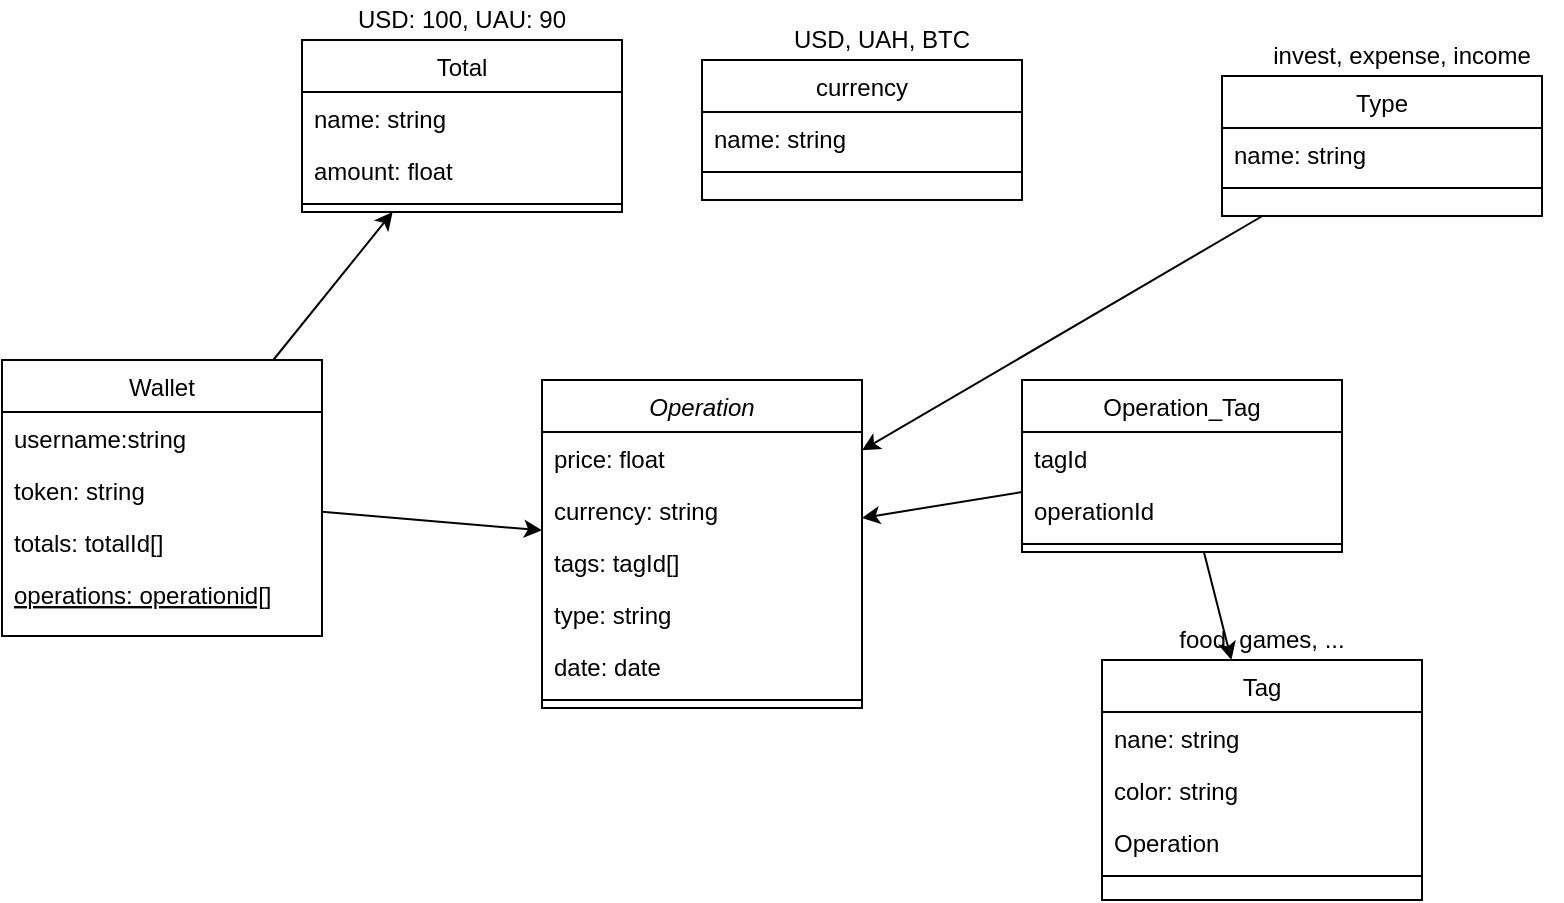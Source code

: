 <mxfile version="14.9.5" type="github"><diagram id="C5RBs43oDa-KdzZeNtuy" name="Page-1"><mxGraphModel dx="1865" dy="1786" grid="1" gridSize="10" guides="1" tooltips="1" connect="1" arrows="1" fold="1" page="1" pageScale="1" pageWidth="827" pageHeight="1169" math="0" shadow="0"><root><mxCell id="WIyWlLk6GJQsqaUBKTNV-0"/><mxCell id="WIyWlLk6GJQsqaUBKTNV-1" parent="WIyWlLk6GJQsqaUBKTNV-0"/><mxCell id="zkfFHV4jXpPFQw0GAbJ--0" value="Operation" style="swimlane;fontStyle=2;align=center;verticalAlign=top;childLayout=stackLayout;horizontal=1;startSize=26;horizontalStack=0;resizeParent=1;resizeLast=0;collapsible=1;marginBottom=0;rounded=0;shadow=0;strokeWidth=1;" parent="WIyWlLk6GJQsqaUBKTNV-1" vertex="1"><mxGeometry x="220" y="120" width="160" height="164" as="geometry"><mxRectangle x="230" y="140" width="160" height="26" as="alternateBounds"/></mxGeometry></mxCell><mxCell id="zkfFHV4jXpPFQw0GAbJ--1" value="price: float" style="text;align=left;verticalAlign=top;spacingLeft=4;spacingRight=4;overflow=hidden;rotatable=0;points=[[0,0.5],[1,0.5]];portConstraint=eastwest;" parent="zkfFHV4jXpPFQw0GAbJ--0" vertex="1"><mxGeometry y="26" width="160" height="26" as="geometry"/></mxCell><mxCell id="zkfFHV4jXpPFQw0GAbJ--2" value="currency: string" style="text;align=left;verticalAlign=top;spacingLeft=4;spacingRight=4;overflow=hidden;rotatable=0;points=[[0,0.5],[1,0.5]];portConstraint=eastwest;rounded=0;shadow=0;html=0;" parent="zkfFHV4jXpPFQw0GAbJ--0" vertex="1"><mxGeometry y="52" width="160" height="26" as="geometry"/></mxCell><mxCell id="zkfFHV4jXpPFQw0GAbJ--3" value="tags: tagId[]" style="text;align=left;verticalAlign=top;spacingLeft=4;spacingRight=4;overflow=hidden;rotatable=0;points=[[0,0.5],[1,0.5]];portConstraint=eastwest;rounded=0;shadow=0;html=0;" parent="zkfFHV4jXpPFQw0GAbJ--0" vertex="1"><mxGeometry y="78" width="160" height="26" as="geometry"/></mxCell><mxCell id="_Gm0UBs5jc9juFPMpygd-0" value="type: string" style="text;align=left;verticalAlign=top;spacingLeft=4;spacingRight=4;overflow=hidden;rotatable=0;points=[[0,0.5],[1,0.5]];portConstraint=eastwest;rounded=0;shadow=0;html=0;" vertex="1" parent="zkfFHV4jXpPFQw0GAbJ--0"><mxGeometry y="104" width="160" height="26" as="geometry"/></mxCell><mxCell id="_Gm0UBs5jc9juFPMpygd-19" value="date: date" style="text;align=left;verticalAlign=top;spacingLeft=4;spacingRight=4;overflow=hidden;rotatable=0;points=[[0,0.5],[1,0.5]];portConstraint=eastwest;rounded=0;shadow=0;html=0;" vertex="1" parent="zkfFHV4jXpPFQw0GAbJ--0"><mxGeometry y="130" width="160" height="26" as="geometry"/></mxCell><mxCell id="zkfFHV4jXpPFQw0GAbJ--4" value="" style="line;html=1;strokeWidth=1;align=left;verticalAlign=middle;spacingTop=-1;spacingLeft=3;spacingRight=3;rotatable=0;labelPosition=right;points=[];portConstraint=eastwest;" parent="zkfFHV4jXpPFQw0GAbJ--0" vertex="1"><mxGeometry y="156" width="160" height="8" as="geometry"/></mxCell><mxCell id="zkfFHV4jXpPFQw0GAbJ--17" value="Tag" style="swimlane;fontStyle=0;align=center;verticalAlign=top;childLayout=stackLayout;horizontal=1;startSize=26;horizontalStack=0;resizeParent=1;resizeLast=0;collapsible=1;marginBottom=0;rounded=0;shadow=0;strokeWidth=1;" parent="WIyWlLk6GJQsqaUBKTNV-1" vertex="1"><mxGeometry x="500" y="260" width="160" height="120" as="geometry"><mxRectangle x="550" y="140" width="160" height="26" as="alternateBounds"/></mxGeometry></mxCell><mxCell id="zkfFHV4jXpPFQw0GAbJ--18" value="nane: string" style="text;align=left;verticalAlign=top;spacingLeft=4;spacingRight=4;overflow=hidden;rotatable=0;points=[[0,0.5],[1,0.5]];portConstraint=eastwest;" parent="zkfFHV4jXpPFQw0GAbJ--17" vertex="1"><mxGeometry y="26" width="160" height="26" as="geometry"/></mxCell><mxCell id="zkfFHV4jXpPFQw0GAbJ--19" value="color: string" style="text;align=left;verticalAlign=top;spacingLeft=4;spacingRight=4;overflow=hidden;rotatable=0;points=[[0,0.5],[1,0.5]];portConstraint=eastwest;rounded=0;shadow=0;html=0;" parent="zkfFHV4jXpPFQw0GAbJ--17" vertex="1"><mxGeometry y="52" width="160" height="26" as="geometry"/></mxCell><mxCell id="zkfFHV4jXpPFQw0GAbJ--20" value="Operation" style="text;align=left;verticalAlign=top;spacingLeft=4;spacingRight=4;overflow=hidden;rotatable=0;points=[[0,0.5],[1,0.5]];portConstraint=eastwest;rounded=0;shadow=0;html=0;" parent="zkfFHV4jXpPFQw0GAbJ--17" vertex="1"><mxGeometry y="78" width="160" height="26" as="geometry"/></mxCell><mxCell id="zkfFHV4jXpPFQw0GAbJ--23" value="" style="line;html=1;strokeWidth=1;align=left;verticalAlign=middle;spacingTop=-1;spacingLeft=3;spacingRight=3;rotatable=0;labelPosition=right;points=[];portConstraint=eastwest;" parent="zkfFHV4jXpPFQw0GAbJ--17" vertex="1"><mxGeometry y="104" width="160" height="8" as="geometry"/></mxCell><mxCell id="_Gm0UBs5jc9juFPMpygd-1" value="Operation_Tag" style="swimlane;fontStyle=0;align=center;verticalAlign=top;childLayout=stackLayout;horizontal=1;startSize=26;horizontalStack=0;resizeParent=1;resizeLast=0;collapsible=1;marginBottom=0;rounded=0;shadow=0;strokeWidth=1;" vertex="1" parent="WIyWlLk6GJQsqaUBKTNV-1"><mxGeometry x="460" y="120" width="160" height="86" as="geometry"><mxRectangle x="340" y="380" width="170" height="26" as="alternateBounds"/></mxGeometry></mxCell><mxCell id="_Gm0UBs5jc9juFPMpygd-2" value="tagId" style="text;align=left;verticalAlign=top;spacingLeft=4;spacingRight=4;overflow=hidden;rotatable=0;points=[[0,0.5],[1,0.5]];portConstraint=eastwest;" vertex="1" parent="_Gm0UBs5jc9juFPMpygd-1"><mxGeometry y="26" width="160" height="26" as="geometry"/></mxCell><mxCell id="_Gm0UBs5jc9juFPMpygd-4" value="operationId" style="text;align=left;verticalAlign=top;spacingLeft=4;spacingRight=4;overflow=hidden;rotatable=0;points=[[0,0.5],[1,0.5]];portConstraint=eastwest;" vertex="1" parent="_Gm0UBs5jc9juFPMpygd-1"><mxGeometry y="52" width="160" height="26" as="geometry"/></mxCell><mxCell id="_Gm0UBs5jc9juFPMpygd-3" value="" style="line;html=1;strokeWidth=1;align=left;verticalAlign=middle;spacingTop=-1;spacingLeft=3;spacingRight=3;rotatable=0;labelPosition=right;points=[];portConstraint=eastwest;" vertex="1" parent="_Gm0UBs5jc9juFPMpygd-1"><mxGeometry y="78" width="160" height="8" as="geometry"/></mxCell><mxCell id="_Gm0UBs5jc9juFPMpygd-5" value="" style="endArrow=classic;html=1;" edge="1" parent="WIyWlLk6GJQsqaUBKTNV-1" source="_Gm0UBs5jc9juFPMpygd-15" target="zkfFHV4jXpPFQw0GAbJ--0"><mxGeometry width="50" height="50" relative="1" as="geometry"><mxPoint x="420" y="160" as="sourcePoint"/><mxPoint x="350" y="130" as="targetPoint"/></mxGeometry></mxCell><mxCell id="_Gm0UBs5jc9juFPMpygd-7" value="" style="endArrow=classic;html=1;" edge="1" parent="WIyWlLk6GJQsqaUBKTNV-1" source="_Gm0UBs5jc9juFPMpygd-1" target="zkfFHV4jXpPFQw0GAbJ--17"><mxGeometry width="50" height="50" relative="1" as="geometry"><mxPoint x="570" y="272" as="sourcePoint"/><mxPoint x="740" y="110" as="targetPoint"/></mxGeometry></mxCell><mxCell id="_Gm0UBs5jc9juFPMpygd-8" value="Wallet" style="swimlane;fontStyle=0;align=center;verticalAlign=top;childLayout=stackLayout;horizontal=1;startSize=26;horizontalStack=0;resizeParent=1;resizeLast=0;collapsible=1;marginBottom=0;rounded=0;shadow=0;strokeWidth=1;" vertex="1" parent="WIyWlLk6GJQsqaUBKTNV-1"><mxGeometry x="-50" y="110" width="160" height="138" as="geometry"><mxRectangle x="130" y="380" width="160" height="26" as="alternateBounds"/></mxGeometry></mxCell><mxCell id="_Gm0UBs5jc9juFPMpygd-9" value="username:string" style="text;align=left;verticalAlign=top;spacingLeft=4;spacingRight=4;overflow=hidden;rotatable=0;points=[[0,0.5],[1,0.5]];portConstraint=eastwest;" vertex="1" parent="_Gm0UBs5jc9juFPMpygd-8"><mxGeometry y="26" width="160" height="26" as="geometry"/></mxCell><mxCell id="_Gm0UBs5jc9juFPMpygd-10" value="token: string" style="text;align=left;verticalAlign=top;spacingLeft=4;spacingRight=4;overflow=hidden;rotatable=0;points=[[0,0.5],[1,0.5]];portConstraint=eastwest;rounded=0;shadow=0;html=0;" vertex="1" parent="_Gm0UBs5jc9juFPMpygd-8"><mxGeometry y="52" width="160" height="26" as="geometry"/></mxCell><mxCell id="_Gm0UBs5jc9juFPMpygd-20" value="totals: totalId[]" style="text;align=left;verticalAlign=top;spacingLeft=4;spacingRight=4;overflow=hidden;rotatable=0;points=[[0,0.5],[1,0.5]];portConstraint=eastwest;rounded=0;shadow=0;html=0;" vertex="1" parent="_Gm0UBs5jc9juFPMpygd-8"><mxGeometry y="78" width="160" height="26" as="geometry"/></mxCell><mxCell id="_Gm0UBs5jc9juFPMpygd-12" value="operations: operationid[]" style="text;align=left;verticalAlign=top;spacingLeft=4;spacingRight=4;overflow=hidden;rotatable=0;points=[[0,0.5],[1,0.5]];portConstraint=eastwest;fontStyle=4" vertex="1" parent="_Gm0UBs5jc9juFPMpygd-8"><mxGeometry y="104" width="160" height="26" as="geometry"/></mxCell><mxCell id="_Gm0UBs5jc9juFPMpygd-14" value="" style="endArrow=classic;html=1;" edge="1" parent="WIyWlLk6GJQsqaUBKTNV-1" source="_Gm0UBs5jc9juFPMpygd-8" target="zkfFHV4jXpPFQw0GAbJ--0"><mxGeometry width="50" height="50" relative="1" as="geometry"><mxPoint x="390" y="380" as="sourcePoint"/><mxPoint x="440" y="330" as="targetPoint"/></mxGeometry></mxCell><mxCell id="_Gm0UBs5jc9juFPMpygd-15" value="Type" style="swimlane;fontStyle=0;align=center;verticalAlign=top;childLayout=stackLayout;horizontal=1;startSize=26;horizontalStack=0;resizeParent=1;resizeLast=0;collapsible=1;marginBottom=0;rounded=0;shadow=0;strokeWidth=1;" vertex="1" parent="WIyWlLk6GJQsqaUBKTNV-1"><mxGeometry x="560" y="-32" width="160" height="70" as="geometry"><mxRectangle x="340" y="380" width="170" height="26" as="alternateBounds"/></mxGeometry></mxCell><mxCell id="_Gm0UBs5jc9juFPMpygd-16" value="name: string" style="text;align=left;verticalAlign=top;spacingLeft=4;spacingRight=4;overflow=hidden;rotatable=0;points=[[0,0.5],[1,0.5]];portConstraint=eastwest;" vertex="1" parent="_Gm0UBs5jc9juFPMpygd-15"><mxGeometry y="26" width="160" height="26" as="geometry"/></mxCell><mxCell id="_Gm0UBs5jc9juFPMpygd-17" value="" style="line;html=1;strokeWidth=1;align=left;verticalAlign=middle;spacingTop=-1;spacingLeft=3;spacingRight=3;rotatable=0;labelPosition=right;points=[];portConstraint=eastwest;" vertex="1" parent="_Gm0UBs5jc9juFPMpygd-15"><mxGeometry y="52" width="160" height="8" as="geometry"/></mxCell><mxCell id="_Gm0UBs5jc9juFPMpygd-18" value="" style="endArrow=classic;html=1;" edge="1" parent="WIyWlLk6GJQsqaUBKTNV-1" source="_Gm0UBs5jc9juFPMpygd-1" target="zkfFHV4jXpPFQw0GAbJ--0"><mxGeometry width="50" height="50" relative="1" as="geometry"><mxPoint x="550" y="130" as="sourcePoint"/><mxPoint x="550" y="30" as="targetPoint"/></mxGeometry></mxCell><mxCell id="_Gm0UBs5jc9juFPMpygd-21" value="Total" style="swimlane;fontStyle=0;align=center;verticalAlign=top;childLayout=stackLayout;horizontal=1;startSize=26;horizontalStack=0;resizeParent=1;resizeLast=0;collapsible=1;marginBottom=0;rounded=0;shadow=0;strokeWidth=1;" vertex="1" parent="WIyWlLk6GJQsqaUBKTNV-1"><mxGeometry x="100" y="-50" width="160" height="86" as="geometry"><mxRectangle x="340" y="380" width="170" height="26" as="alternateBounds"/></mxGeometry></mxCell><mxCell id="_Gm0UBs5jc9juFPMpygd-22" value="name: string" style="text;align=left;verticalAlign=top;spacingLeft=4;spacingRight=4;overflow=hidden;rotatable=0;points=[[0,0.5],[1,0.5]];portConstraint=eastwest;" vertex="1" parent="_Gm0UBs5jc9juFPMpygd-21"><mxGeometry y="26" width="160" height="26" as="geometry"/></mxCell><mxCell id="_Gm0UBs5jc9juFPMpygd-24" value="amount: float" style="text;align=left;verticalAlign=top;spacingLeft=4;spacingRight=4;overflow=hidden;rotatable=0;points=[[0,0.5],[1,0.5]];portConstraint=eastwest;" vertex="1" parent="_Gm0UBs5jc9juFPMpygd-21"><mxGeometry y="52" width="160" height="26" as="geometry"/></mxCell><mxCell id="_Gm0UBs5jc9juFPMpygd-23" value="" style="line;html=1;strokeWidth=1;align=left;verticalAlign=middle;spacingTop=-1;spacingLeft=3;spacingRight=3;rotatable=0;labelPosition=right;points=[];portConstraint=eastwest;" vertex="1" parent="_Gm0UBs5jc9juFPMpygd-21"><mxGeometry y="78" width="160" height="8" as="geometry"/></mxCell><mxCell id="_Gm0UBs5jc9juFPMpygd-25" value="" style="endArrow=classic;html=1;" edge="1" parent="WIyWlLk6GJQsqaUBKTNV-1" source="_Gm0UBs5jc9juFPMpygd-8" target="_Gm0UBs5jc9juFPMpygd-21"><mxGeometry width="50" height="50" relative="1" as="geometry"><mxPoint x="120" y="195.815" as="sourcePoint"/><mxPoint x="230" y="205.185" as="targetPoint"/></mxGeometry></mxCell><mxCell id="_Gm0UBs5jc9juFPMpygd-26" value="invest, expense, income" style="text;html=1;strokeColor=none;fillColor=none;align=center;verticalAlign=middle;whiteSpace=wrap;rounded=0;" vertex="1" parent="WIyWlLk6GJQsqaUBKTNV-1"><mxGeometry x="570" y="-52" width="160" height="20" as="geometry"/></mxCell><mxCell id="_Gm0UBs5jc9juFPMpygd-27" value="USD: 100, UAU: 90" style="text;html=1;strokeColor=none;fillColor=none;align=center;verticalAlign=middle;whiteSpace=wrap;rounded=0;" vertex="1" parent="WIyWlLk6GJQsqaUBKTNV-1"><mxGeometry x="100" y="-70" width="160" height="20" as="geometry"/></mxCell><mxCell id="_Gm0UBs5jc9juFPMpygd-29" value="food, games, ..." style="text;html=1;strokeColor=none;fillColor=none;align=center;verticalAlign=middle;whiteSpace=wrap;rounded=0;" vertex="1" parent="WIyWlLk6GJQsqaUBKTNV-1"><mxGeometry x="500" y="240" width="160" height="20" as="geometry"/></mxCell><mxCell id="_Gm0UBs5jc9juFPMpygd-30" value="currency" style="swimlane;fontStyle=0;align=center;verticalAlign=top;childLayout=stackLayout;horizontal=1;startSize=26;horizontalStack=0;resizeParent=1;resizeLast=0;collapsible=1;marginBottom=0;rounded=0;shadow=0;strokeWidth=1;" vertex="1" parent="WIyWlLk6GJQsqaUBKTNV-1"><mxGeometry x="300" y="-40" width="160" height="70" as="geometry"><mxRectangle x="340" y="380" width="170" height="26" as="alternateBounds"/></mxGeometry></mxCell><mxCell id="_Gm0UBs5jc9juFPMpygd-31" value="name: string" style="text;align=left;verticalAlign=top;spacingLeft=4;spacingRight=4;overflow=hidden;rotatable=0;points=[[0,0.5],[1,0.5]];portConstraint=eastwest;" vertex="1" parent="_Gm0UBs5jc9juFPMpygd-30"><mxGeometry y="26" width="160" height="26" as="geometry"/></mxCell><mxCell id="_Gm0UBs5jc9juFPMpygd-32" value="" style="line;html=1;strokeWidth=1;align=left;verticalAlign=middle;spacingTop=-1;spacingLeft=3;spacingRight=3;rotatable=0;labelPosition=right;points=[];portConstraint=eastwest;" vertex="1" parent="_Gm0UBs5jc9juFPMpygd-30"><mxGeometry y="52" width="160" height="8" as="geometry"/></mxCell><mxCell id="_Gm0UBs5jc9juFPMpygd-33" value="USD, UAH, BTC" style="text;html=1;strokeColor=none;fillColor=none;align=center;verticalAlign=middle;whiteSpace=wrap;rounded=0;" vertex="1" parent="WIyWlLk6GJQsqaUBKTNV-1"><mxGeometry x="310" y="-60" width="160" height="20" as="geometry"/></mxCell></root></mxGraphModel></diagram></mxfile>